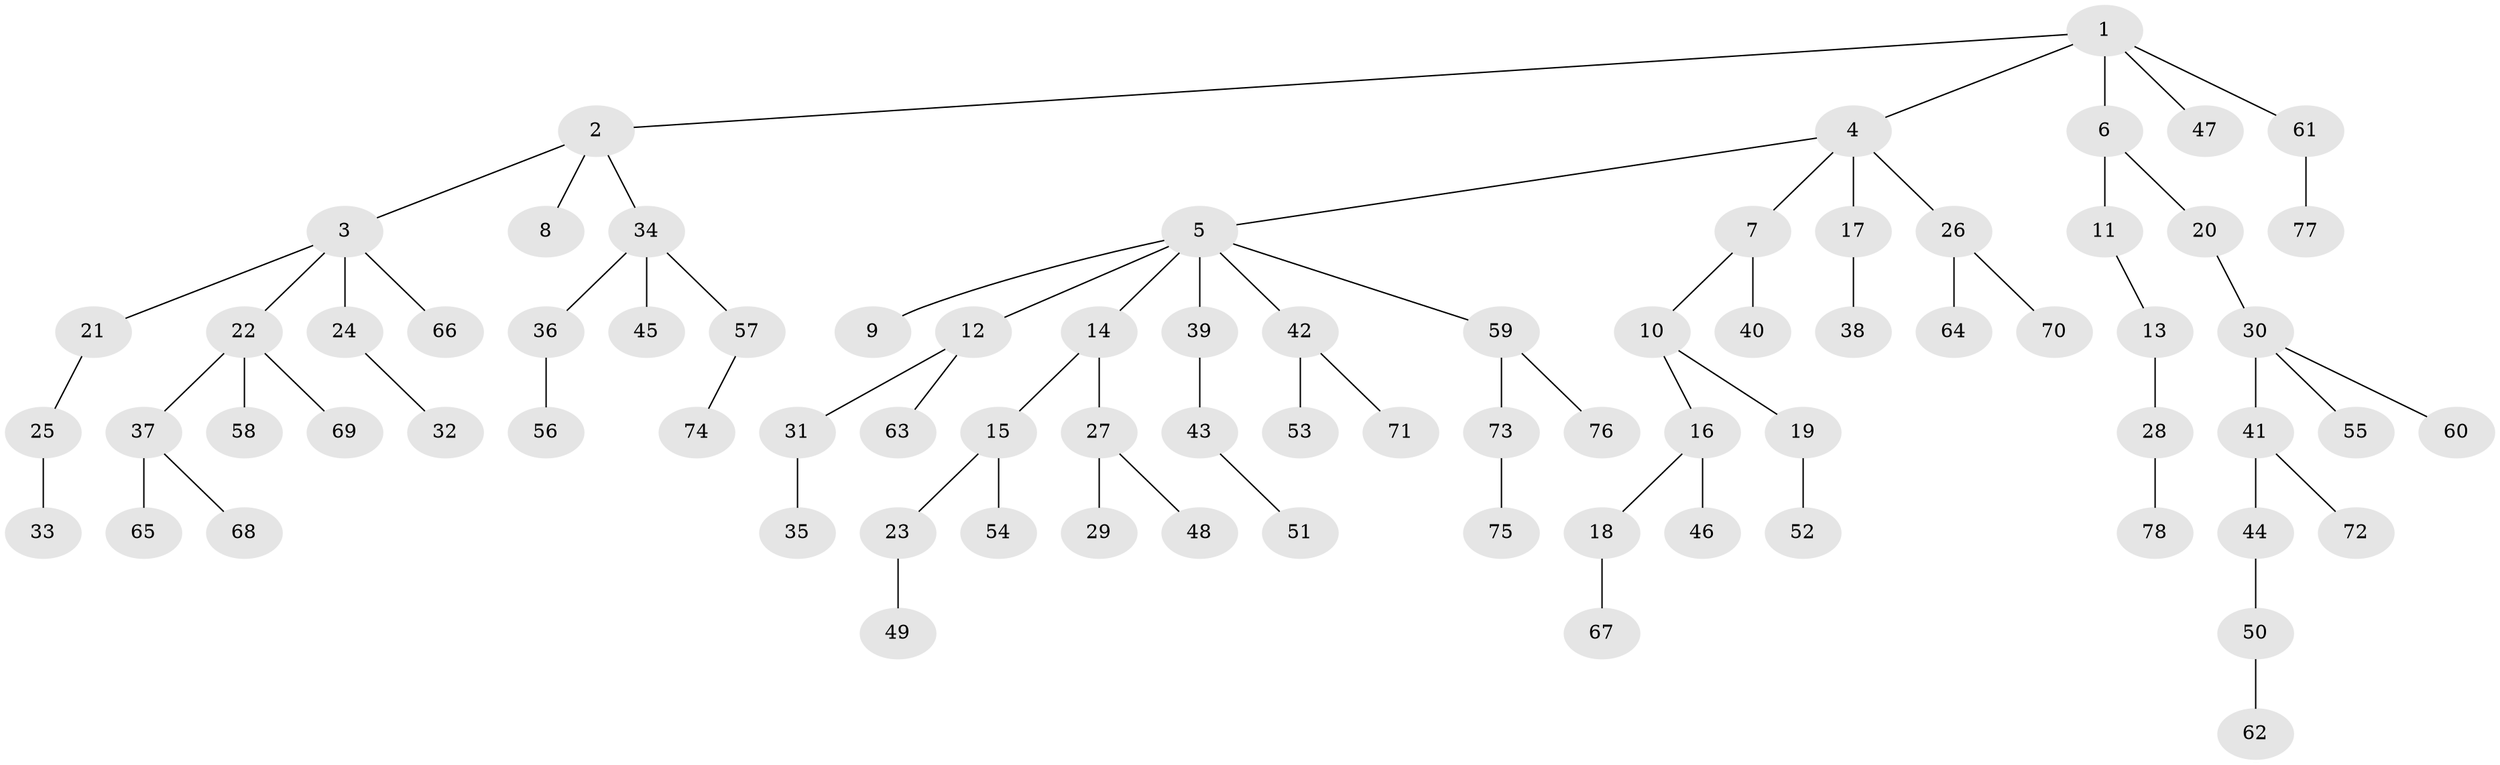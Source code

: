 // Generated by graph-tools (version 1.1) at 2025/02/03/09/25 03:02:31]
// undirected, 78 vertices, 77 edges
graph export_dot {
graph [start="1"]
  node [color=gray90,style=filled];
  1;
  2;
  3;
  4;
  5;
  6;
  7;
  8;
  9;
  10;
  11;
  12;
  13;
  14;
  15;
  16;
  17;
  18;
  19;
  20;
  21;
  22;
  23;
  24;
  25;
  26;
  27;
  28;
  29;
  30;
  31;
  32;
  33;
  34;
  35;
  36;
  37;
  38;
  39;
  40;
  41;
  42;
  43;
  44;
  45;
  46;
  47;
  48;
  49;
  50;
  51;
  52;
  53;
  54;
  55;
  56;
  57;
  58;
  59;
  60;
  61;
  62;
  63;
  64;
  65;
  66;
  67;
  68;
  69;
  70;
  71;
  72;
  73;
  74;
  75;
  76;
  77;
  78;
  1 -- 2;
  1 -- 4;
  1 -- 6;
  1 -- 47;
  1 -- 61;
  2 -- 3;
  2 -- 8;
  2 -- 34;
  3 -- 21;
  3 -- 22;
  3 -- 24;
  3 -- 66;
  4 -- 5;
  4 -- 7;
  4 -- 17;
  4 -- 26;
  5 -- 9;
  5 -- 12;
  5 -- 14;
  5 -- 39;
  5 -- 42;
  5 -- 59;
  6 -- 11;
  6 -- 20;
  7 -- 10;
  7 -- 40;
  10 -- 16;
  10 -- 19;
  11 -- 13;
  12 -- 31;
  12 -- 63;
  13 -- 28;
  14 -- 15;
  14 -- 27;
  15 -- 23;
  15 -- 54;
  16 -- 18;
  16 -- 46;
  17 -- 38;
  18 -- 67;
  19 -- 52;
  20 -- 30;
  21 -- 25;
  22 -- 37;
  22 -- 58;
  22 -- 69;
  23 -- 49;
  24 -- 32;
  25 -- 33;
  26 -- 64;
  26 -- 70;
  27 -- 29;
  27 -- 48;
  28 -- 78;
  30 -- 41;
  30 -- 55;
  30 -- 60;
  31 -- 35;
  34 -- 36;
  34 -- 45;
  34 -- 57;
  36 -- 56;
  37 -- 65;
  37 -- 68;
  39 -- 43;
  41 -- 44;
  41 -- 72;
  42 -- 53;
  42 -- 71;
  43 -- 51;
  44 -- 50;
  50 -- 62;
  57 -- 74;
  59 -- 73;
  59 -- 76;
  61 -- 77;
  73 -- 75;
}
